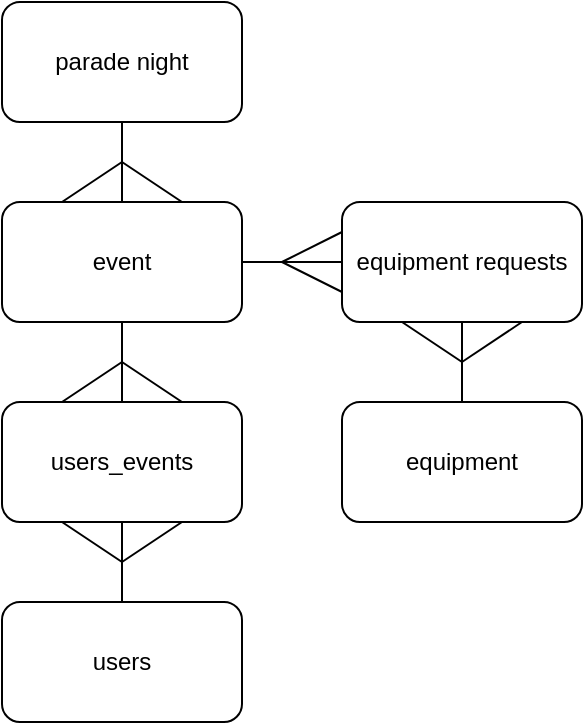 <mxfile>
    <diagram name="Page-1" id="u4DhCAqOCSdJ4fb4EN7b">
        <mxGraphModel dx="1012" dy="795" grid="1" gridSize="10" guides="1" tooltips="1" connect="1" arrows="1" fold="1" page="1" pageScale="1" pageWidth="850" pageHeight="1100" math="0" shadow="0">
            <root>
                <mxCell id="0"/>
                <mxCell id="1" parent="0"/>
                <mxCell id="t7cM2IPeRcu71PfVHfea-1" value="parade night" style="rounded=1;whiteSpace=wrap;html=1;" parent="1" vertex="1">
                    <mxGeometry x="160" y="210" width="120" height="60" as="geometry"/>
                </mxCell>
                <mxCell id="t7cM2IPeRcu71PfVHfea-2" value="event" style="rounded=1;whiteSpace=wrap;html=1;" parent="1" vertex="1">
                    <mxGeometry x="160" y="310" width="120" height="60" as="geometry"/>
                </mxCell>
                <mxCell id="t7cM2IPeRcu71PfVHfea-3" value="" style="endArrow=none;html=1;rounded=0;entryX=0.5;entryY=1;entryDx=0;entryDy=0;exitX=0.5;exitY=0;exitDx=0;exitDy=0;" parent="1" source="t7cM2IPeRcu71PfVHfea-2" target="t7cM2IPeRcu71PfVHfea-1" edge="1">
                    <mxGeometry width="50" height="50" relative="1" as="geometry">
                        <mxPoint x="200" y="370" as="sourcePoint"/>
                        <mxPoint x="250" y="320" as="targetPoint"/>
                    </mxGeometry>
                </mxCell>
                <mxCell id="t7cM2IPeRcu71PfVHfea-4" value="" style="endArrow=none;html=1;rounded=0;exitX=0.25;exitY=0;exitDx=0;exitDy=0;" parent="1" source="t7cM2IPeRcu71PfVHfea-2" edge="1">
                    <mxGeometry width="50" height="50" relative="1" as="geometry">
                        <mxPoint x="200" y="370" as="sourcePoint"/>
                        <mxPoint x="220" y="290" as="targetPoint"/>
                    </mxGeometry>
                </mxCell>
                <mxCell id="t7cM2IPeRcu71PfVHfea-5" value="" style="endArrow=none;html=1;rounded=0;entryX=0.75;entryY=0;entryDx=0;entryDy=0;" parent="1" target="t7cM2IPeRcu71PfVHfea-2" edge="1">
                    <mxGeometry width="50" height="50" relative="1" as="geometry">
                        <mxPoint x="220" y="290" as="sourcePoint"/>
                        <mxPoint x="250" y="320" as="targetPoint"/>
                    </mxGeometry>
                </mxCell>
                <mxCell id="t7cM2IPeRcu71PfVHfea-6" value="equipment requests" style="rounded=1;whiteSpace=wrap;html=1;" parent="1" vertex="1">
                    <mxGeometry x="330" y="310" width="120" height="60" as="geometry"/>
                </mxCell>
                <mxCell id="t7cM2IPeRcu71PfVHfea-7" value="equipment" style="rounded=1;whiteSpace=wrap;html=1;" parent="1" vertex="1">
                    <mxGeometry x="330" y="410" width="120" height="60" as="geometry"/>
                </mxCell>
                <mxCell id="t7cM2IPeRcu71PfVHfea-8" value="" style="endArrow=none;html=1;rounded=0;entryX=0;entryY=0.5;entryDx=0;entryDy=0;exitX=1;exitY=0.5;exitDx=0;exitDy=0;" parent="1" source="t7cM2IPeRcu71PfVHfea-2" target="t7cM2IPeRcu71PfVHfea-6" edge="1">
                    <mxGeometry width="50" height="50" relative="1" as="geometry">
                        <mxPoint x="200" y="450" as="sourcePoint"/>
                        <mxPoint x="250" y="400" as="targetPoint"/>
                    </mxGeometry>
                </mxCell>
                <mxCell id="t7cM2IPeRcu71PfVHfea-9" value="" style="endArrow=none;html=1;rounded=0;entryX=0.5;entryY=1;entryDx=0;entryDy=0;exitX=0.5;exitY=0;exitDx=0;exitDy=0;" parent="1" source="t7cM2IPeRcu71PfVHfea-7" target="t7cM2IPeRcu71PfVHfea-6" edge="1">
                    <mxGeometry width="50" height="50" relative="1" as="geometry">
                        <mxPoint x="200" y="450" as="sourcePoint"/>
                        <mxPoint x="250" y="400" as="targetPoint"/>
                    </mxGeometry>
                </mxCell>
                <mxCell id="t7cM2IPeRcu71PfVHfea-10" value="" style="endArrow=none;html=1;rounded=0;exitX=0;exitY=0.25;exitDx=0;exitDy=0;" parent="1" source="t7cM2IPeRcu71PfVHfea-6" edge="1">
                    <mxGeometry width="50" height="50" relative="1" as="geometry">
                        <mxPoint x="200" y="450" as="sourcePoint"/>
                        <mxPoint x="300" y="340" as="targetPoint"/>
                    </mxGeometry>
                </mxCell>
                <mxCell id="t7cM2IPeRcu71PfVHfea-11" value="" style="endArrow=none;html=1;rounded=0;entryX=0;entryY=0.75;entryDx=0;entryDy=0;" parent="1" target="t7cM2IPeRcu71PfVHfea-6" edge="1">
                    <mxGeometry width="50" height="50" relative="1" as="geometry">
                        <mxPoint x="300" y="340" as="sourcePoint"/>
                        <mxPoint x="250" y="400" as="targetPoint"/>
                    </mxGeometry>
                </mxCell>
                <mxCell id="t7cM2IPeRcu71PfVHfea-12" value="" style="endArrow=none;html=1;rounded=0;entryX=0.25;entryY=1;entryDx=0;entryDy=0;" parent="1" target="t7cM2IPeRcu71PfVHfea-6" edge="1">
                    <mxGeometry width="50" height="50" relative="1" as="geometry">
                        <mxPoint x="390" y="390" as="sourcePoint"/>
                        <mxPoint x="250" y="400" as="targetPoint"/>
                    </mxGeometry>
                </mxCell>
                <mxCell id="t7cM2IPeRcu71PfVHfea-13" value="" style="endArrow=none;html=1;rounded=0;entryX=0.75;entryY=1;entryDx=0;entryDy=0;" parent="1" target="t7cM2IPeRcu71PfVHfea-6" edge="1">
                    <mxGeometry width="50" height="50" relative="1" as="geometry">
                        <mxPoint x="390" y="390" as="sourcePoint"/>
                        <mxPoint x="250" y="400" as="targetPoint"/>
                    </mxGeometry>
                </mxCell>
                <mxCell id="t7cM2IPeRcu71PfVHfea-14" value="users_events" style="rounded=1;whiteSpace=wrap;html=1;" parent="1" vertex="1">
                    <mxGeometry x="160" y="410" width="120" height="60" as="geometry"/>
                </mxCell>
                <mxCell id="t7cM2IPeRcu71PfVHfea-16" value="" style="endArrow=none;html=1;rounded=0;exitX=0.5;exitY=0;exitDx=0;exitDy=0;entryX=0.5;entryY=1;entryDx=0;entryDy=0;" parent="1" source="t7cM2IPeRcu71PfVHfea-14" target="t7cM2IPeRcu71PfVHfea-2" edge="1">
                    <mxGeometry width="50" height="50" relative="1" as="geometry">
                        <mxPoint x="200" y="410" as="sourcePoint"/>
                        <mxPoint x="250" y="360" as="targetPoint"/>
                    </mxGeometry>
                </mxCell>
                <mxCell id="t7cM2IPeRcu71PfVHfea-17" value="" style="endArrow=none;html=1;rounded=0;exitX=0.25;exitY=0;exitDx=0;exitDy=0;" parent="1" source="t7cM2IPeRcu71PfVHfea-14" edge="1">
                    <mxGeometry width="50" height="50" relative="1" as="geometry">
                        <mxPoint x="200" y="410" as="sourcePoint"/>
                        <mxPoint x="220" y="390" as="targetPoint"/>
                    </mxGeometry>
                </mxCell>
                <mxCell id="t7cM2IPeRcu71PfVHfea-18" value="" style="endArrow=none;html=1;rounded=0;entryX=0.75;entryY=0;entryDx=0;entryDy=0;" parent="1" target="t7cM2IPeRcu71PfVHfea-14" edge="1">
                    <mxGeometry width="50" height="50" relative="1" as="geometry">
                        <mxPoint x="220" y="390" as="sourcePoint"/>
                        <mxPoint x="250" y="370" as="targetPoint"/>
                    </mxGeometry>
                </mxCell>
                <mxCell id="2" value="users" style="rounded=1;whiteSpace=wrap;html=1;" vertex="1" parent="1">
                    <mxGeometry x="160" y="510" width="120" height="60" as="geometry"/>
                </mxCell>
                <mxCell id="4" value="" style="endArrow=none;html=1;exitX=0.5;exitY=1;exitDx=0;exitDy=0;" edge="1" parent="1" source="t7cM2IPeRcu71PfVHfea-14" target="2">
                    <mxGeometry width="50" height="50" relative="1" as="geometry">
                        <mxPoint x="400" y="430" as="sourcePoint"/>
                        <mxPoint x="450" y="380" as="targetPoint"/>
                    </mxGeometry>
                </mxCell>
                <mxCell id="5" value="" style="endArrow=none;html=1;entryX=0.75;entryY=1;entryDx=0;entryDy=0;" edge="1" parent="1" target="t7cM2IPeRcu71PfVHfea-14">
                    <mxGeometry width="50" height="50" relative="1" as="geometry">
                        <mxPoint x="220" y="490" as="sourcePoint"/>
                        <mxPoint x="230" y="510" as="targetPoint"/>
                    </mxGeometry>
                </mxCell>
                <mxCell id="6" value="" style="endArrow=none;html=1;entryX=0.25;entryY=1;entryDx=0;entryDy=0;" edge="1" parent="1" target="t7cM2IPeRcu71PfVHfea-14">
                    <mxGeometry width="50" height="50" relative="1" as="geometry">
                        <mxPoint x="220" y="490" as="sourcePoint"/>
                        <mxPoint x="260" y="520" as="targetPoint"/>
                    </mxGeometry>
                </mxCell>
            </root>
        </mxGraphModel>
    </diagram>
</mxfile>